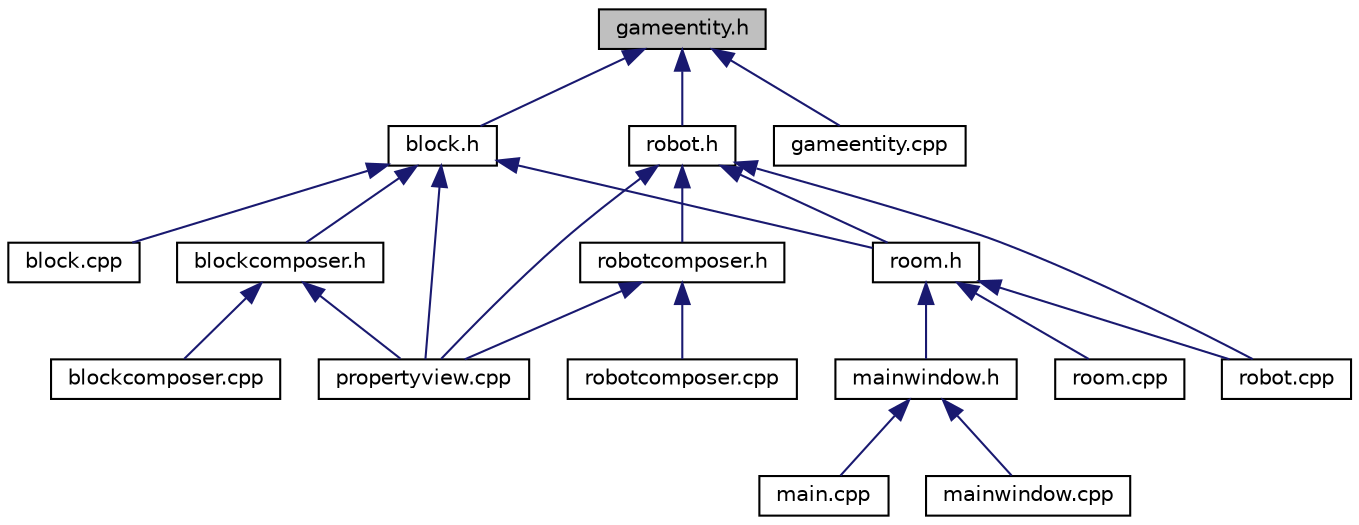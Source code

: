 digraph "gameentity.h"
{
 // LATEX_PDF_SIZE
  edge [fontname="Helvetica",fontsize="10",labelfontname="Helvetica",labelfontsize="10"];
  node [fontname="Helvetica",fontsize="10",shape=record];
  Node1 [label="gameentity.h",height=0.2,width=0.4,color="black", fillcolor="grey75", style="filled", fontcolor="black",tooltip="Entity with ability to peridiocally update and pause."];
  Node1 -> Node2 [dir="back",color="midnightblue",fontsize="10",style="solid"];
  Node2 [label="block.h",height=0.2,width=0.4,color="black", fillcolor="white", style="filled",URL="$block_8h.html",tooltip="Block game entity header file."];
  Node2 -> Node3 [dir="back",color="midnightblue",fontsize="10",style="solid"];
  Node3 [label="block.cpp",height=0.2,width=0.4,color="black", fillcolor="white", style="filled",URL="$block_8cpp.html",tooltip="block.h implementation"];
  Node2 -> Node4 [dir="back",color="midnightblue",fontsize="10",style="solid"];
  Node4 [label="blockcomposer.h",height=0.2,width=0.4,color="black", fillcolor="white", style="filled",URL="$blockcomposer_8h.html",tooltip="Block game entity binding class for property view"];
  Node4 -> Node5 [dir="back",color="midnightblue",fontsize="10",style="solid"];
  Node5 [label="blockcomposer.cpp",height=0.2,width=0.4,color="black", fillcolor="white", style="filled",URL="$blockcomposer_8cpp.html",tooltip="blockcomposer.h implementation"];
  Node4 -> Node6 [dir="back",color="midnightblue",fontsize="10",style="solid"];
  Node6 [label="propertyview.cpp",height=0.2,width=0.4,color="black", fillcolor="white", style="filled",URL="$propertyview_8cpp.html",tooltip="propertyview.h implementation"];
  Node2 -> Node6 [dir="back",color="midnightblue",fontsize="10",style="solid"];
  Node2 -> Node7 [dir="back",color="midnightblue",fontsize="10",style="solid"];
  Node7 [label="room.h",height=0.2,width=0.4,color="black", fillcolor="white", style="filled",URL="$room_8h.html",tooltip="Class that contains game entites"];
  Node7 -> Node8 [dir="back",color="midnightblue",fontsize="10",style="solid"];
  Node8 [label="mainwindow.h",height=0.2,width=0.4,color="black", fillcolor="white", style="filled",URL="$mainwindow_8h.html",tooltip="Main window class."];
  Node8 -> Node9 [dir="back",color="midnightblue",fontsize="10",style="solid"];
  Node9 [label="main.cpp",height=0.2,width=0.4,color="black", fillcolor="white", style="filled",URL="$main_8cpp.html",tooltip="Project main file"];
  Node8 -> Node10 [dir="back",color="midnightblue",fontsize="10",style="solid"];
  Node10 [label="mainwindow.cpp",height=0.2,width=0.4,color="black", fillcolor="white", style="filled",URL="$mainwindow_8cpp.html",tooltip="mainwindow.h implementation"];
  Node7 -> Node11 [dir="back",color="midnightblue",fontsize="10",style="solid"];
  Node11 [label="robot.cpp",height=0.2,width=0.4,color="black", fillcolor="white", style="filled",URL="$robot_8cpp.html",tooltip="robot.h implementation"];
  Node7 -> Node12 [dir="back",color="midnightblue",fontsize="10",style="solid"];
  Node12 [label="room.cpp",height=0.2,width=0.4,color="black", fillcolor="white", style="filled",URL="$room_8cpp.html",tooltip="room.h implementation"];
  Node1 -> Node13 [dir="back",color="midnightblue",fontsize="10",style="solid"];
  Node13 [label="gameentity.cpp",height=0.2,width=0.4,color="black", fillcolor="white", style="filled",URL="$gameentity_8cpp.html",tooltip="gameentity.h implementation"];
  Node1 -> Node14 [dir="back",color="midnightblue",fontsize="10",style="solid"];
  Node14 [label="robot.h",height=0.2,width=0.4,color="black", fillcolor="white", style="filled",URL="$robot_8h.html",tooltip="Robot game entity class."];
  Node14 -> Node6 [dir="back",color="midnightblue",fontsize="10",style="solid"];
  Node14 -> Node11 [dir="back",color="midnightblue",fontsize="10",style="solid"];
  Node14 -> Node15 [dir="back",color="midnightblue",fontsize="10",style="solid"];
  Node15 [label="robotcomposer.h",height=0.2,width=0.4,color="black", fillcolor="white", style="filled",URL="$robotcomposer_8h.html",tooltip="Robot game entity binding class for property view"];
  Node15 -> Node6 [dir="back",color="midnightblue",fontsize="10",style="solid"];
  Node15 -> Node16 [dir="back",color="midnightblue",fontsize="10",style="solid"];
  Node16 [label="robotcomposer.cpp",height=0.2,width=0.4,color="black", fillcolor="white", style="filled",URL="$robotcomposer_8cpp.html",tooltip="robotcomposer.h implementation"];
  Node14 -> Node7 [dir="back",color="midnightblue",fontsize="10",style="solid"];
}
